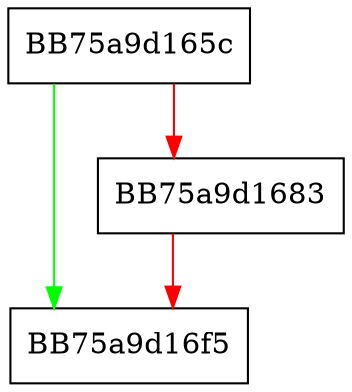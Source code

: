 digraph get_database_metadata {
  node [shape="box"];
  graph [splines=ortho];
  BB75a9d165c -> BB75a9d16f5 [color="green"];
  BB75a9d165c -> BB75a9d1683 [color="red"];
  BB75a9d1683 -> BB75a9d16f5 [color="red"];
}